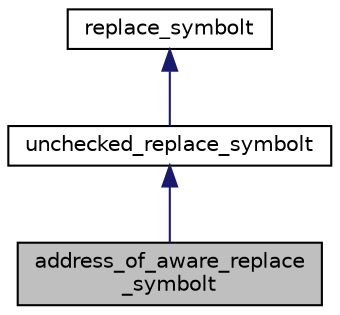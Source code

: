 digraph "address_of_aware_replace_symbolt"
{
 // LATEX_PDF_SIZE
  bgcolor="transparent";
  edge [fontname="Helvetica",fontsize="10",labelfontname="Helvetica",labelfontsize="10"];
  node [fontname="Helvetica",fontsize="10",shape=record];
  Node1 [label="address_of_aware_replace\l_symbolt",height=0.2,width=0.4,color="black", fillcolor="grey75", style="filled", fontcolor="black",tooltip="Replace symbols with constants while maintaining syntactically valid expressions."];
  Node2 -> Node1 [dir="back",color="midnightblue",fontsize="10",style="solid",fontname="Helvetica"];
  Node2 [label="unchecked_replace_symbolt",height=0.2,width=0.4,color="black",URL="$classunchecked__replace__symbolt.html",tooltip=" "];
  Node3 -> Node2 [dir="back",color="midnightblue",fontsize="10",style="solid",fontname="Helvetica"];
  Node3 [label="replace_symbolt",height=0.2,width=0.4,color="black",URL="$classreplace__symbolt.html",tooltip="Replace a symbol expression by a given expression."];
}
